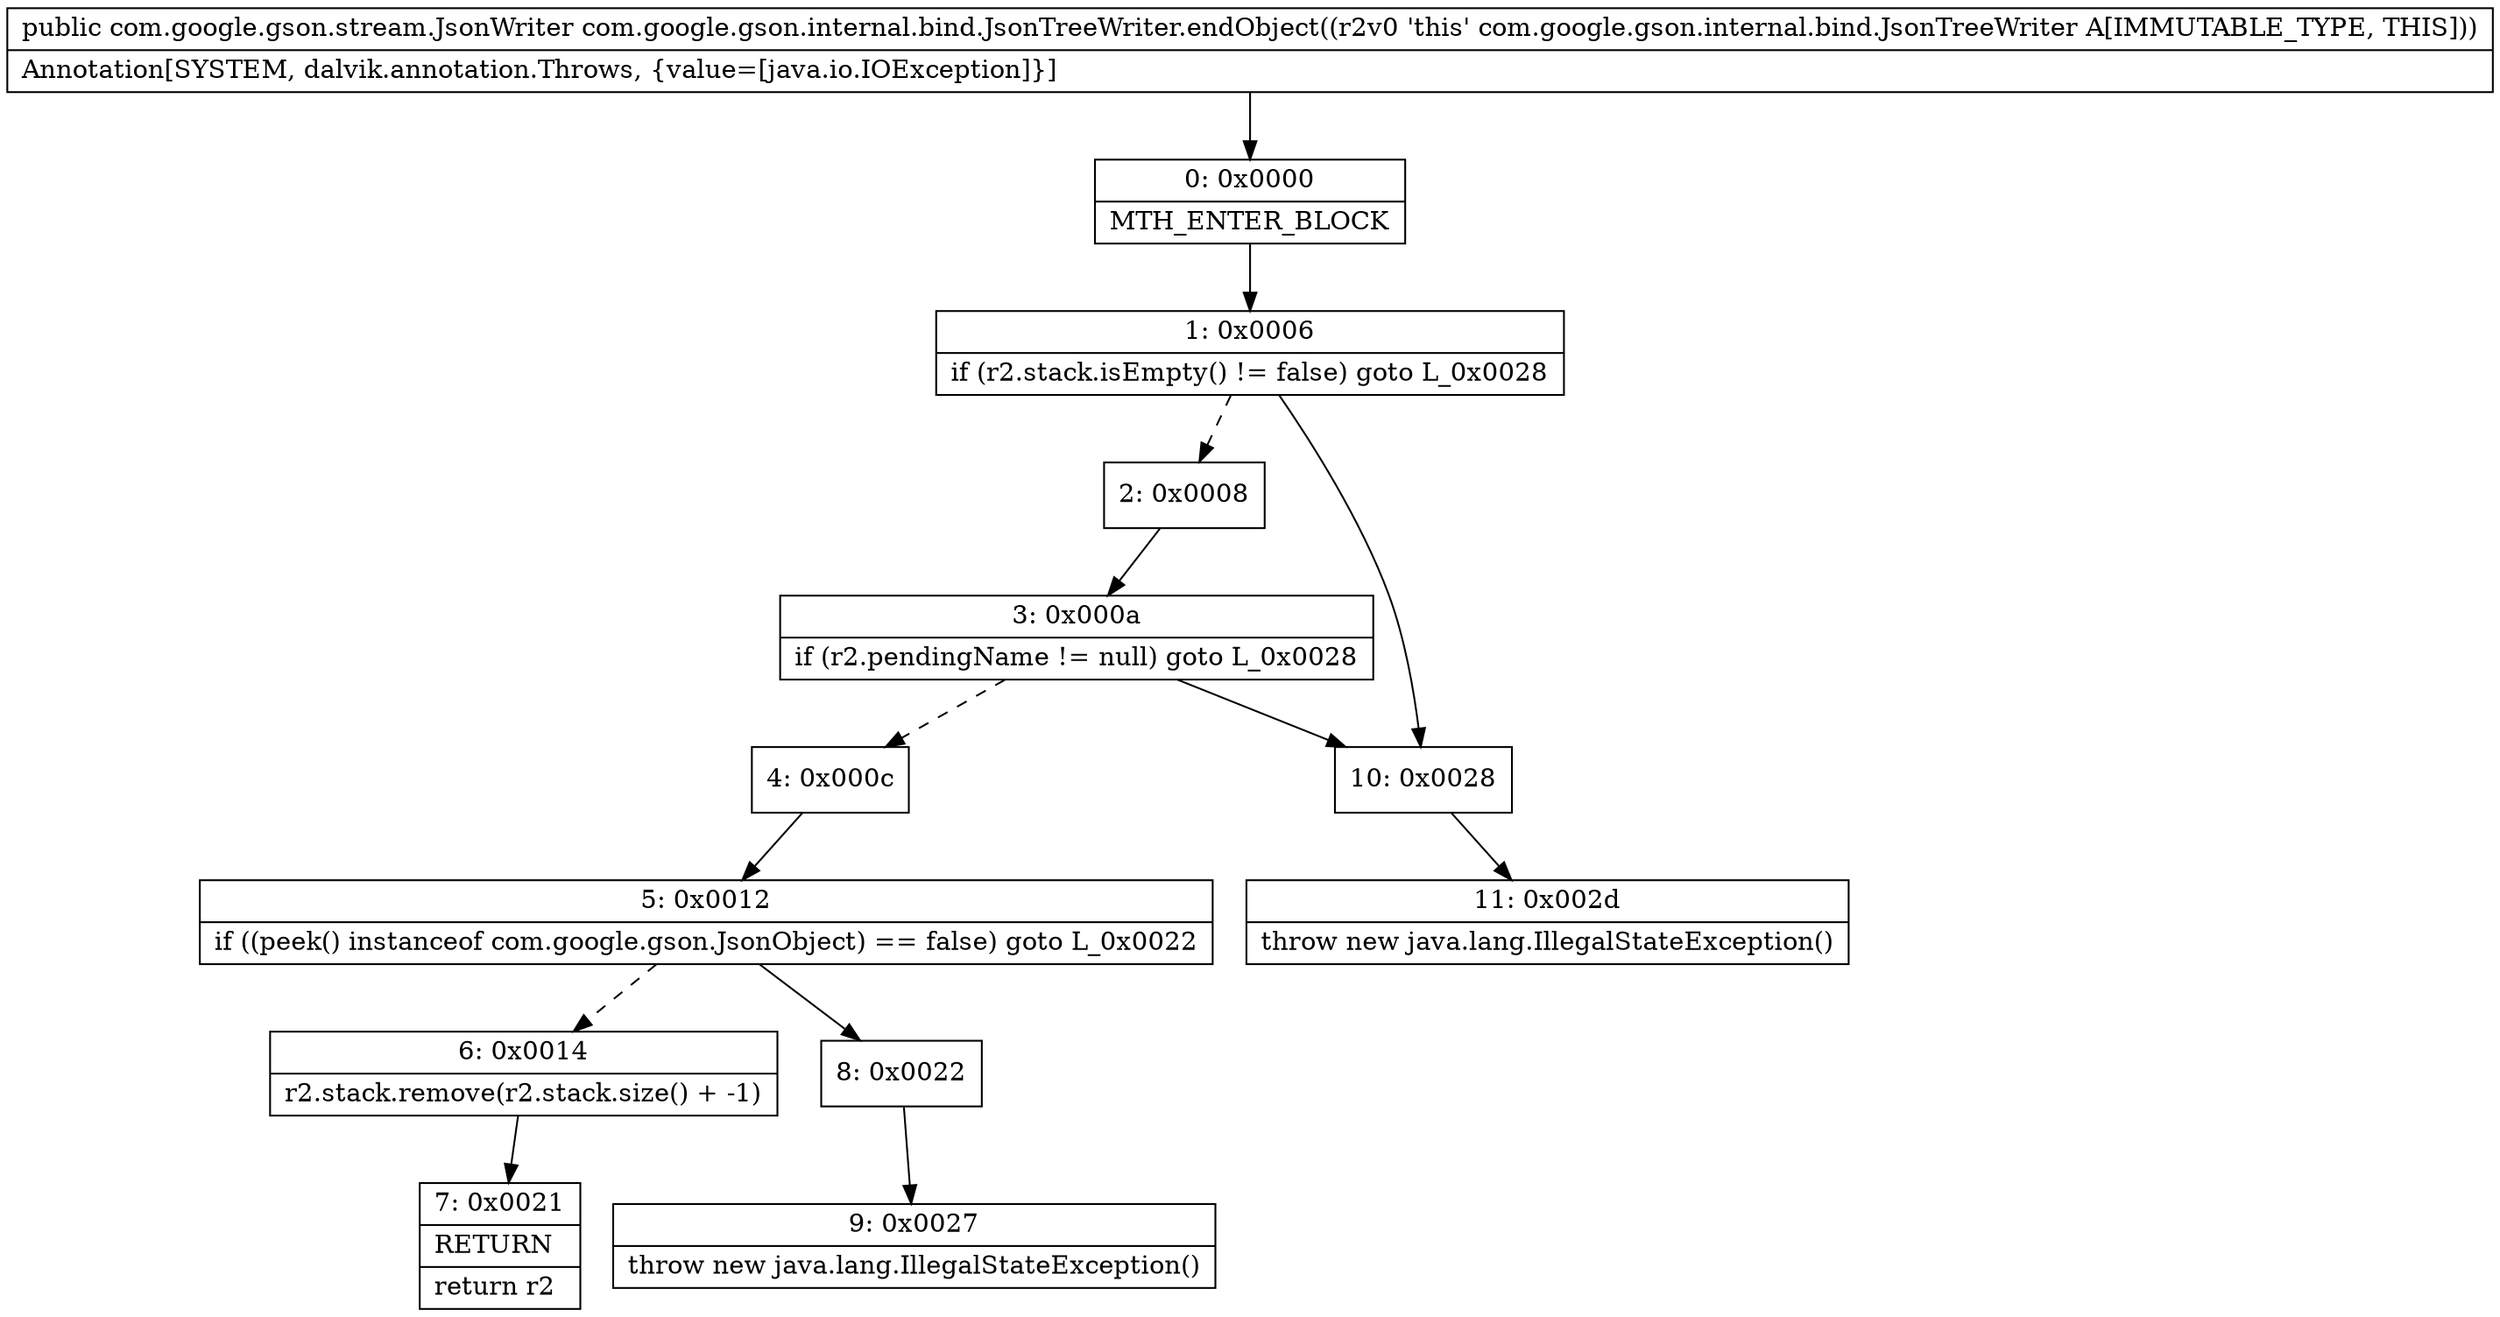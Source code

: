 digraph "CFG forcom.google.gson.internal.bind.JsonTreeWriter.endObject()Lcom\/google\/gson\/stream\/JsonWriter;" {
Node_0 [shape=record,label="{0\:\ 0x0000|MTH_ENTER_BLOCK\l}"];
Node_1 [shape=record,label="{1\:\ 0x0006|if (r2.stack.isEmpty() != false) goto L_0x0028\l}"];
Node_2 [shape=record,label="{2\:\ 0x0008}"];
Node_3 [shape=record,label="{3\:\ 0x000a|if (r2.pendingName != null) goto L_0x0028\l}"];
Node_4 [shape=record,label="{4\:\ 0x000c}"];
Node_5 [shape=record,label="{5\:\ 0x0012|if ((peek() instanceof com.google.gson.JsonObject) == false) goto L_0x0022\l}"];
Node_6 [shape=record,label="{6\:\ 0x0014|r2.stack.remove(r2.stack.size() + \-1)\l}"];
Node_7 [shape=record,label="{7\:\ 0x0021|RETURN\l|return r2\l}"];
Node_8 [shape=record,label="{8\:\ 0x0022}"];
Node_9 [shape=record,label="{9\:\ 0x0027|throw new java.lang.IllegalStateException()\l}"];
Node_10 [shape=record,label="{10\:\ 0x0028}"];
Node_11 [shape=record,label="{11\:\ 0x002d|throw new java.lang.IllegalStateException()\l}"];
MethodNode[shape=record,label="{public com.google.gson.stream.JsonWriter com.google.gson.internal.bind.JsonTreeWriter.endObject((r2v0 'this' com.google.gson.internal.bind.JsonTreeWriter A[IMMUTABLE_TYPE, THIS]))  | Annotation[SYSTEM, dalvik.annotation.Throws, \{value=[java.io.IOException]\}]\l}"];
MethodNode -> Node_0;
Node_0 -> Node_1;
Node_1 -> Node_2[style=dashed];
Node_1 -> Node_10;
Node_2 -> Node_3;
Node_3 -> Node_4[style=dashed];
Node_3 -> Node_10;
Node_4 -> Node_5;
Node_5 -> Node_6[style=dashed];
Node_5 -> Node_8;
Node_6 -> Node_7;
Node_8 -> Node_9;
Node_10 -> Node_11;
}

